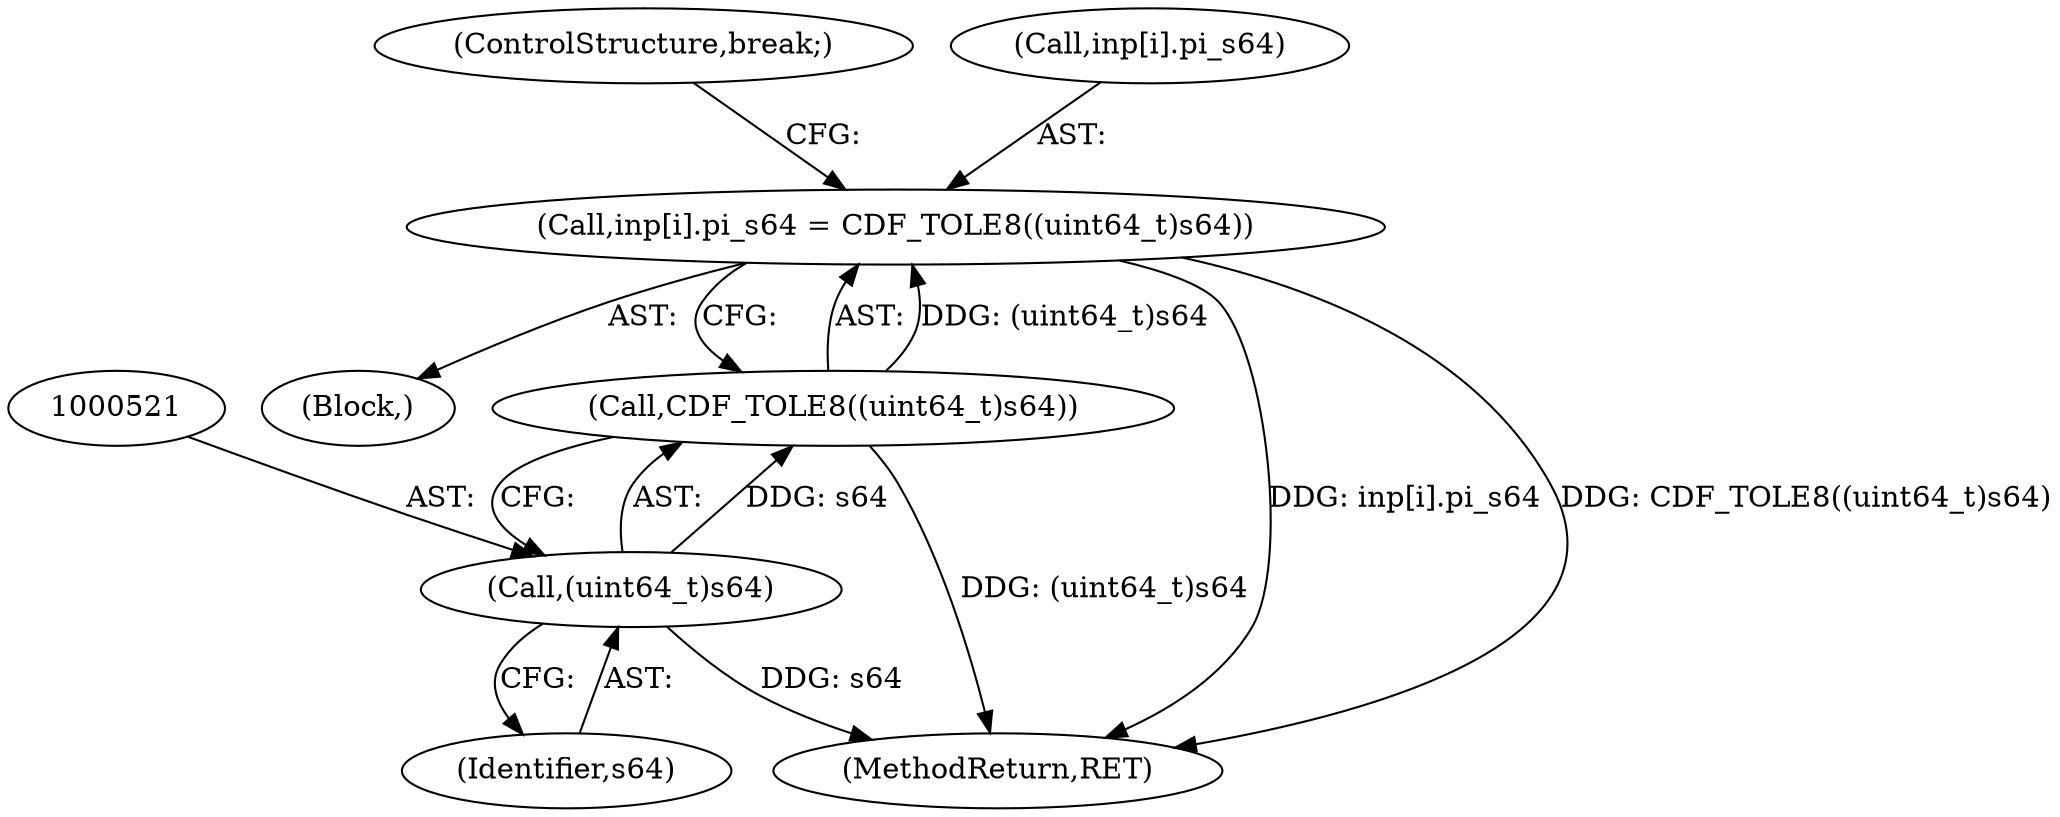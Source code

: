digraph "0_file_1859fdb4e67c49c463c4e0078054335cd46ba295@array" {
"1000513" [label="(Call,inp[i].pi_s64 = CDF_TOLE8((uint64_t)s64))"];
"1000519" [label="(Call,CDF_TOLE8((uint64_t)s64))"];
"1000520" [label="(Call,(uint64_t)s64)"];
"1000523" [label="(ControlStructure,break;)"];
"1000395" [label="(Block,)"];
"1000761" [label="(MethodReturn,RET)"];
"1000514" [label="(Call,inp[i].pi_s64)"];
"1000520" [label="(Call,(uint64_t)s64)"];
"1000513" [label="(Call,inp[i].pi_s64 = CDF_TOLE8((uint64_t)s64))"];
"1000522" [label="(Identifier,s64)"];
"1000519" [label="(Call,CDF_TOLE8((uint64_t)s64))"];
"1000513" -> "1000395"  [label="AST: "];
"1000513" -> "1000519"  [label="CFG: "];
"1000514" -> "1000513"  [label="AST: "];
"1000519" -> "1000513"  [label="AST: "];
"1000523" -> "1000513"  [label="CFG: "];
"1000513" -> "1000761"  [label="DDG: inp[i].pi_s64"];
"1000513" -> "1000761"  [label="DDG: CDF_TOLE8((uint64_t)s64)"];
"1000519" -> "1000513"  [label="DDG: (uint64_t)s64"];
"1000519" -> "1000520"  [label="CFG: "];
"1000520" -> "1000519"  [label="AST: "];
"1000519" -> "1000761"  [label="DDG: (uint64_t)s64"];
"1000520" -> "1000519"  [label="DDG: s64"];
"1000520" -> "1000522"  [label="CFG: "];
"1000521" -> "1000520"  [label="AST: "];
"1000522" -> "1000520"  [label="AST: "];
"1000520" -> "1000761"  [label="DDG: s64"];
}
